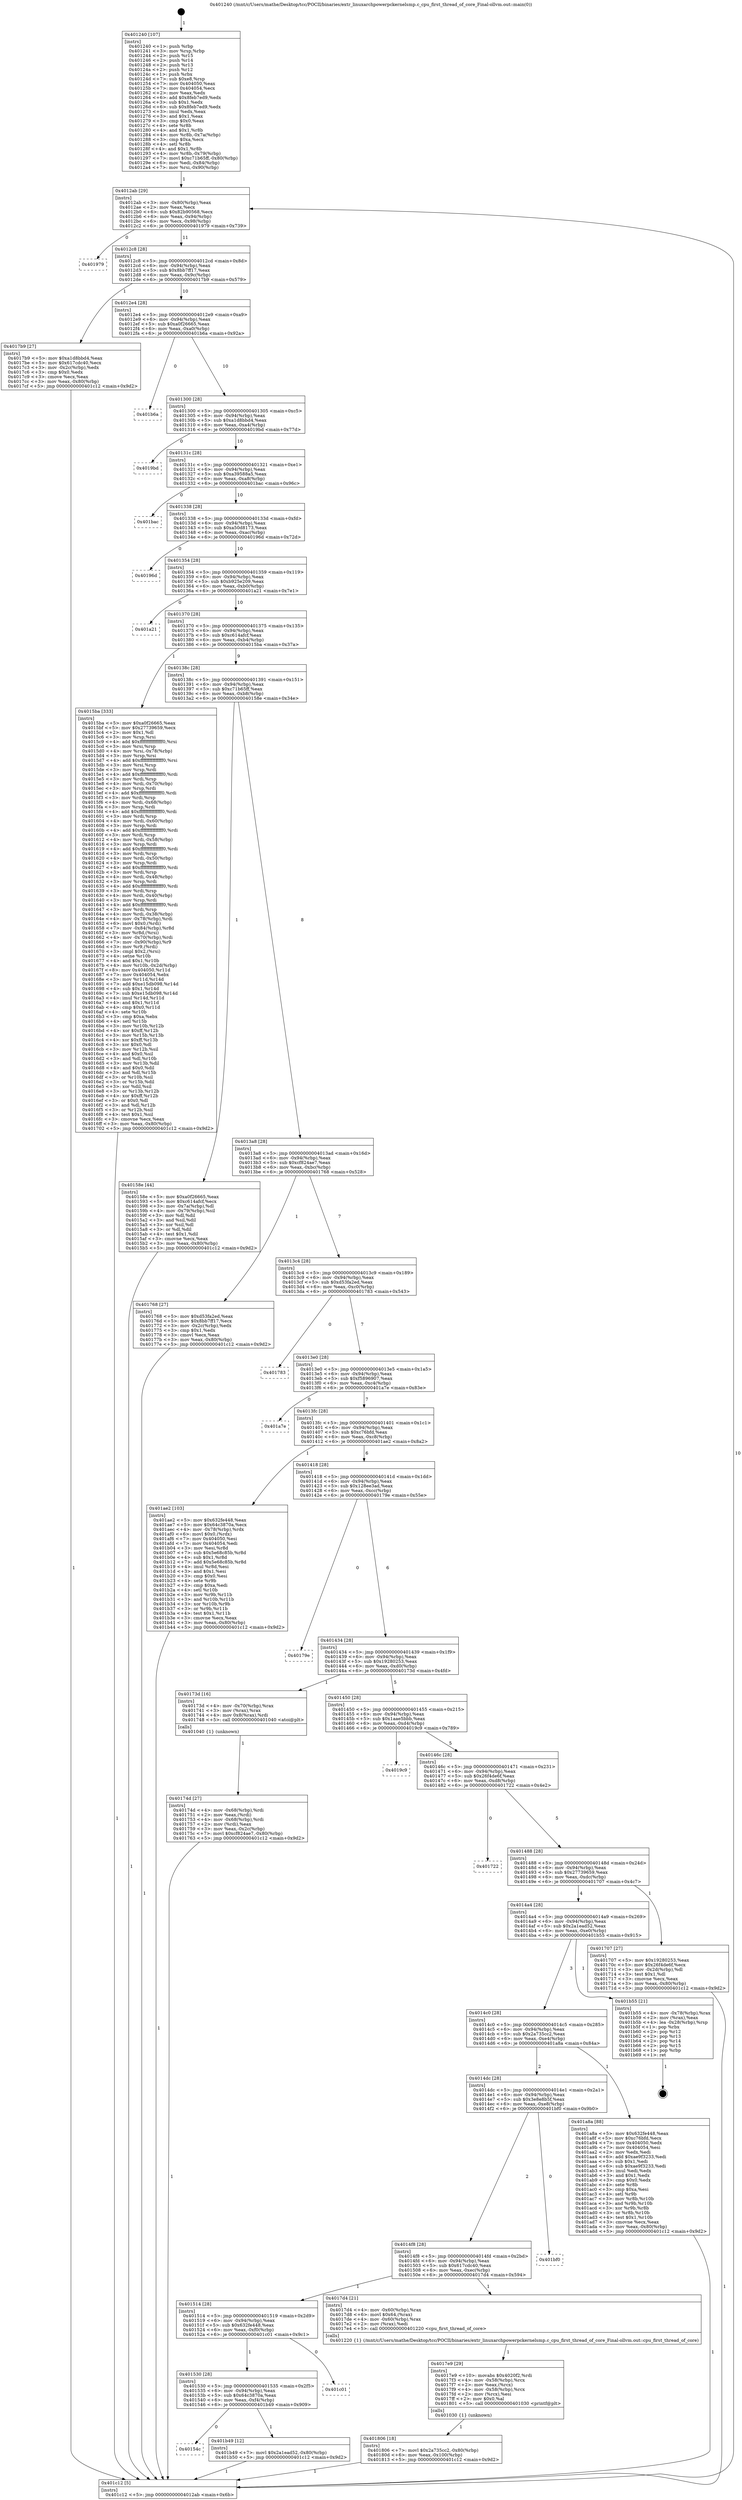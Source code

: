 digraph "0x401240" {
  label = "0x401240 (/mnt/c/Users/mathe/Desktop/tcc/POCII/binaries/extr_linuxarchpowerpckernelsmp.c_cpu_first_thread_of_core_Final-ollvm.out::main(0))"
  labelloc = "t"
  node[shape=record]

  Entry [label="",width=0.3,height=0.3,shape=circle,fillcolor=black,style=filled]
  "0x4012ab" [label="{
     0x4012ab [29]\l
     | [instrs]\l
     &nbsp;&nbsp;0x4012ab \<+3\>: mov -0x80(%rbp),%eax\l
     &nbsp;&nbsp;0x4012ae \<+2\>: mov %eax,%ecx\l
     &nbsp;&nbsp;0x4012b0 \<+6\>: sub $0x82b90568,%ecx\l
     &nbsp;&nbsp;0x4012b6 \<+6\>: mov %eax,-0x94(%rbp)\l
     &nbsp;&nbsp;0x4012bc \<+6\>: mov %ecx,-0x98(%rbp)\l
     &nbsp;&nbsp;0x4012c2 \<+6\>: je 0000000000401979 \<main+0x739\>\l
  }"]
  "0x401979" [label="{
     0x401979\l
  }", style=dashed]
  "0x4012c8" [label="{
     0x4012c8 [28]\l
     | [instrs]\l
     &nbsp;&nbsp;0x4012c8 \<+5\>: jmp 00000000004012cd \<main+0x8d\>\l
     &nbsp;&nbsp;0x4012cd \<+6\>: mov -0x94(%rbp),%eax\l
     &nbsp;&nbsp;0x4012d3 \<+5\>: sub $0x8bb7ff17,%eax\l
     &nbsp;&nbsp;0x4012d8 \<+6\>: mov %eax,-0x9c(%rbp)\l
     &nbsp;&nbsp;0x4012de \<+6\>: je 00000000004017b9 \<main+0x579\>\l
  }"]
  Exit [label="",width=0.3,height=0.3,shape=circle,fillcolor=black,style=filled,peripheries=2]
  "0x4017b9" [label="{
     0x4017b9 [27]\l
     | [instrs]\l
     &nbsp;&nbsp;0x4017b9 \<+5\>: mov $0xa1d8bbd4,%eax\l
     &nbsp;&nbsp;0x4017be \<+5\>: mov $0x617cdc40,%ecx\l
     &nbsp;&nbsp;0x4017c3 \<+3\>: mov -0x2c(%rbp),%edx\l
     &nbsp;&nbsp;0x4017c6 \<+3\>: cmp $0x0,%edx\l
     &nbsp;&nbsp;0x4017c9 \<+3\>: cmove %ecx,%eax\l
     &nbsp;&nbsp;0x4017cc \<+3\>: mov %eax,-0x80(%rbp)\l
     &nbsp;&nbsp;0x4017cf \<+5\>: jmp 0000000000401c12 \<main+0x9d2\>\l
  }"]
  "0x4012e4" [label="{
     0x4012e4 [28]\l
     | [instrs]\l
     &nbsp;&nbsp;0x4012e4 \<+5\>: jmp 00000000004012e9 \<main+0xa9\>\l
     &nbsp;&nbsp;0x4012e9 \<+6\>: mov -0x94(%rbp),%eax\l
     &nbsp;&nbsp;0x4012ef \<+5\>: sub $0xa0f26665,%eax\l
     &nbsp;&nbsp;0x4012f4 \<+6\>: mov %eax,-0xa0(%rbp)\l
     &nbsp;&nbsp;0x4012fa \<+6\>: je 0000000000401b6a \<main+0x92a\>\l
  }"]
  "0x40154c" [label="{
     0x40154c\l
  }", style=dashed]
  "0x401b6a" [label="{
     0x401b6a\l
  }", style=dashed]
  "0x401300" [label="{
     0x401300 [28]\l
     | [instrs]\l
     &nbsp;&nbsp;0x401300 \<+5\>: jmp 0000000000401305 \<main+0xc5\>\l
     &nbsp;&nbsp;0x401305 \<+6\>: mov -0x94(%rbp),%eax\l
     &nbsp;&nbsp;0x40130b \<+5\>: sub $0xa1d8bbd4,%eax\l
     &nbsp;&nbsp;0x401310 \<+6\>: mov %eax,-0xa4(%rbp)\l
     &nbsp;&nbsp;0x401316 \<+6\>: je 00000000004019bd \<main+0x77d\>\l
  }"]
  "0x401b49" [label="{
     0x401b49 [12]\l
     | [instrs]\l
     &nbsp;&nbsp;0x401b49 \<+7\>: movl $0x2a1ead52,-0x80(%rbp)\l
     &nbsp;&nbsp;0x401b50 \<+5\>: jmp 0000000000401c12 \<main+0x9d2\>\l
  }"]
  "0x4019bd" [label="{
     0x4019bd\l
  }", style=dashed]
  "0x40131c" [label="{
     0x40131c [28]\l
     | [instrs]\l
     &nbsp;&nbsp;0x40131c \<+5\>: jmp 0000000000401321 \<main+0xe1\>\l
     &nbsp;&nbsp;0x401321 \<+6\>: mov -0x94(%rbp),%eax\l
     &nbsp;&nbsp;0x401327 \<+5\>: sub $0xa39588a5,%eax\l
     &nbsp;&nbsp;0x40132c \<+6\>: mov %eax,-0xa8(%rbp)\l
     &nbsp;&nbsp;0x401332 \<+6\>: je 0000000000401bac \<main+0x96c\>\l
  }"]
  "0x401530" [label="{
     0x401530 [28]\l
     | [instrs]\l
     &nbsp;&nbsp;0x401530 \<+5\>: jmp 0000000000401535 \<main+0x2f5\>\l
     &nbsp;&nbsp;0x401535 \<+6\>: mov -0x94(%rbp),%eax\l
     &nbsp;&nbsp;0x40153b \<+5\>: sub $0x64c3870a,%eax\l
     &nbsp;&nbsp;0x401540 \<+6\>: mov %eax,-0xf4(%rbp)\l
     &nbsp;&nbsp;0x401546 \<+6\>: je 0000000000401b49 \<main+0x909\>\l
  }"]
  "0x401bac" [label="{
     0x401bac\l
  }", style=dashed]
  "0x401338" [label="{
     0x401338 [28]\l
     | [instrs]\l
     &nbsp;&nbsp;0x401338 \<+5\>: jmp 000000000040133d \<main+0xfd\>\l
     &nbsp;&nbsp;0x40133d \<+6\>: mov -0x94(%rbp),%eax\l
     &nbsp;&nbsp;0x401343 \<+5\>: sub $0xa50d8173,%eax\l
     &nbsp;&nbsp;0x401348 \<+6\>: mov %eax,-0xac(%rbp)\l
     &nbsp;&nbsp;0x40134e \<+6\>: je 000000000040196d \<main+0x72d\>\l
  }"]
  "0x401c01" [label="{
     0x401c01\l
  }", style=dashed]
  "0x40196d" [label="{
     0x40196d\l
  }", style=dashed]
  "0x401354" [label="{
     0x401354 [28]\l
     | [instrs]\l
     &nbsp;&nbsp;0x401354 \<+5\>: jmp 0000000000401359 \<main+0x119\>\l
     &nbsp;&nbsp;0x401359 \<+6\>: mov -0x94(%rbp),%eax\l
     &nbsp;&nbsp;0x40135f \<+5\>: sub $0xb925e209,%eax\l
     &nbsp;&nbsp;0x401364 \<+6\>: mov %eax,-0xb0(%rbp)\l
     &nbsp;&nbsp;0x40136a \<+6\>: je 0000000000401a21 \<main+0x7e1\>\l
  }"]
  "0x401806" [label="{
     0x401806 [18]\l
     | [instrs]\l
     &nbsp;&nbsp;0x401806 \<+7\>: movl $0x2a735cc2,-0x80(%rbp)\l
     &nbsp;&nbsp;0x40180d \<+6\>: mov %eax,-0x100(%rbp)\l
     &nbsp;&nbsp;0x401813 \<+5\>: jmp 0000000000401c12 \<main+0x9d2\>\l
  }"]
  "0x401a21" [label="{
     0x401a21\l
  }", style=dashed]
  "0x401370" [label="{
     0x401370 [28]\l
     | [instrs]\l
     &nbsp;&nbsp;0x401370 \<+5\>: jmp 0000000000401375 \<main+0x135\>\l
     &nbsp;&nbsp;0x401375 \<+6\>: mov -0x94(%rbp),%eax\l
     &nbsp;&nbsp;0x40137b \<+5\>: sub $0xc614afcf,%eax\l
     &nbsp;&nbsp;0x401380 \<+6\>: mov %eax,-0xb4(%rbp)\l
     &nbsp;&nbsp;0x401386 \<+6\>: je 00000000004015ba \<main+0x37a\>\l
  }"]
  "0x4017e9" [label="{
     0x4017e9 [29]\l
     | [instrs]\l
     &nbsp;&nbsp;0x4017e9 \<+10\>: movabs $0x4020f2,%rdi\l
     &nbsp;&nbsp;0x4017f3 \<+4\>: mov -0x58(%rbp),%rcx\l
     &nbsp;&nbsp;0x4017f7 \<+2\>: mov %eax,(%rcx)\l
     &nbsp;&nbsp;0x4017f9 \<+4\>: mov -0x58(%rbp),%rcx\l
     &nbsp;&nbsp;0x4017fd \<+2\>: mov (%rcx),%esi\l
     &nbsp;&nbsp;0x4017ff \<+2\>: mov $0x0,%al\l
     &nbsp;&nbsp;0x401801 \<+5\>: call 0000000000401030 \<printf@plt\>\l
     | [calls]\l
     &nbsp;&nbsp;0x401030 \{1\} (unknown)\l
  }"]
  "0x4015ba" [label="{
     0x4015ba [333]\l
     | [instrs]\l
     &nbsp;&nbsp;0x4015ba \<+5\>: mov $0xa0f26665,%eax\l
     &nbsp;&nbsp;0x4015bf \<+5\>: mov $0x27739659,%ecx\l
     &nbsp;&nbsp;0x4015c4 \<+2\>: mov $0x1,%dl\l
     &nbsp;&nbsp;0x4015c6 \<+3\>: mov %rsp,%rsi\l
     &nbsp;&nbsp;0x4015c9 \<+4\>: add $0xfffffffffffffff0,%rsi\l
     &nbsp;&nbsp;0x4015cd \<+3\>: mov %rsi,%rsp\l
     &nbsp;&nbsp;0x4015d0 \<+4\>: mov %rsi,-0x78(%rbp)\l
     &nbsp;&nbsp;0x4015d4 \<+3\>: mov %rsp,%rsi\l
     &nbsp;&nbsp;0x4015d7 \<+4\>: add $0xfffffffffffffff0,%rsi\l
     &nbsp;&nbsp;0x4015db \<+3\>: mov %rsi,%rsp\l
     &nbsp;&nbsp;0x4015de \<+3\>: mov %rsp,%rdi\l
     &nbsp;&nbsp;0x4015e1 \<+4\>: add $0xfffffffffffffff0,%rdi\l
     &nbsp;&nbsp;0x4015e5 \<+3\>: mov %rdi,%rsp\l
     &nbsp;&nbsp;0x4015e8 \<+4\>: mov %rdi,-0x70(%rbp)\l
     &nbsp;&nbsp;0x4015ec \<+3\>: mov %rsp,%rdi\l
     &nbsp;&nbsp;0x4015ef \<+4\>: add $0xfffffffffffffff0,%rdi\l
     &nbsp;&nbsp;0x4015f3 \<+3\>: mov %rdi,%rsp\l
     &nbsp;&nbsp;0x4015f6 \<+4\>: mov %rdi,-0x68(%rbp)\l
     &nbsp;&nbsp;0x4015fa \<+3\>: mov %rsp,%rdi\l
     &nbsp;&nbsp;0x4015fd \<+4\>: add $0xfffffffffffffff0,%rdi\l
     &nbsp;&nbsp;0x401601 \<+3\>: mov %rdi,%rsp\l
     &nbsp;&nbsp;0x401604 \<+4\>: mov %rdi,-0x60(%rbp)\l
     &nbsp;&nbsp;0x401608 \<+3\>: mov %rsp,%rdi\l
     &nbsp;&nbsp;0x40160b \<+4\>: add $0xfffffffffffffff0,%rdi\l
     &nbsp;&nbsp;0x40160f \<+3\>: mov %rdi,%rsp\l
     &nbsp;&nbsp;0x401612 \<+4\>: mov %rdi,-0x58(%rbp)\l
     &nbsp;&nbsp;0x401616 \<+3\>: mov %rsp,%rdi\l
     &nbsp;&nbsp;0x401619 \<+4\>: add $0xfffffffffffffff0,%rdi\l
     &nbsp;&nbsp;0x40161d \<+3\>: mov %rdi,%rsp\l
     &nbsp;&nbsp;0x401620 \<+4\>: mov %rdi,-0x50(%rbp)\l
     &nbsp;&nbsp;0x401624 \<+3\>: mov %rsp,%rdi\l
     &nbsp;&nbsp;0x401627 \<+4\>: add $0xfffffffffffffff0,%rdi\l
     &nbsp;&nbsp;0x40162b \<+3\>: mov %rdi,%rsp\l
     &nbsp;&nbsp;0x40162e \<+4\>: mov %rdi,-0x48(%rbp)\l
     &nbsp;&nbsp;0x401632 \<+3\>: mov %rsp,%rdi\l
     &nbsp;&nbsp;0x401635 \<+4\>: add $0xfffffffffffffff0,%rdi\l
     &nbsp;&nbsp;0x401639 \<+3\>: mov %rdi,%rsp\l
     &nbsp;&nbsp;0x40163c \<+4\>: mov %rdi,-0x40(%rbp)\l
     &nbsp;&nbsp;0x401640 \<+3\>: mov %rsp,%rdi\l
     &nbsp;&nbsp;0x401643 \<+4\>: add $0xfffffffffffffff0,%rdi\l
     &nbsp;&nbsp;0x401647 \<+3\>: mov %rdi,%rsp\l
     &nbsp;&nbsp;0x40164a \<+4\>: mov %rdi,-0x38(%rbp)\l
     &nbsp;&nbsp;0x40164e \<+4\>: mov -0x78(%rbp),%rdi\l
     &nbsp;&nbsp;0x401652 \<+6\>: movl $0x0,(%rdi)\l
     &nbsp;&nbsp;0x401658 \<+7\>: mov -0x84(%rbp),%r8d\l
     &nbsp;&nbsp;0x40165f \<+3\>: mov %r8d,(%rsi)\l
     &nbsp;&nbsp;0x401662 \<+4\>: mov -0x70(%rbp),%rdi\l
     &nbsp;&nbsp;0x401666 \<+7\>: mov -0x90(%rbp),%r9\l
     &nbsp;&nbsp;0x40166d \<+3\>: mov %r9,(%rdi)\l
     &nbsp;&nbsp;0x401670 \<+3\>: cmpl $0x2,(%rsi)\l
     &nbsp;&nbsp;0x401673 \<+4\>: setne %r10b\l
     &nbsp;&nbsp;0x401677 \<+4\>: and $0x1,%r10b\l
     &nbsp;&nbsp;0x40167b \<+4\>: mov %r10b,-0x2d(%rbp)\l
     &nbsp;&nbsp;0x40167f \<+8\>: mov 0x404050,%r11d\l
     &nbsp;&nbsp;0x401687 \<+7\>: mov 0x404054,%ebx\l
     &nbsp;&nbsp;0x40168e \<+3\>: mov %r11d,%r14d\l
     &nbsp;&nbsp;0x401691 \<+7\>: add $0xe15db098,%r14d\l
     &nbsp;&nbsp;0x401698 \<+4\>: sub $0x1,%r14d\l
     &nbsp;&nbsp;0x40169c \<+7\>: sub $0xe15db098,%r14d\l
     &nbsp;&nbsp;0x4016a3 \<+4\>: imul %r14d,%r11d\l
     &nbsp;&nbsp;0x4016a7 \<+4\>: and $0x1,%r11d\l
     &nbsp;&nbsp;0x4016ab \<+4\>: cmp $0x0,%r11d\l
     &nbsp;&nbsp;0x4016af \<+4\>: sete %r10b\l
     &nbsp;&nbsp;0x4016b3 \<+3\>: cmp $0xa,%ebx\l
     &nbsp;&nbsp;0x4016b6 \<+4\>: setl %r15b\l
     &nbsp;&nbsp;0x4016ba \<+3\>: mov %r10b,%r12b\l
     &nbsp;&nbsp;0x4016bd \<+4\>: xor $0xff,%r12b\l
     &nbsp;&nbsp;0x4016c1 \<+3\>: mov %r15b,%r13b\l
     &nbsp;&nbsp;0x4016c4 \<+4\>: xor $0xff,%r13b\l
     &nbsp;&nbsp;0x4016c8 \<+3\>: xor $0x0,%dl\l
     &nbsp;&nbsp;0x4016cb \<+3\>: mov %r12b,%sil\l
     &nbsp;&nbsp;0x4016ce \<+4\>: and $0x0,%sil\l
     &nbsp;&nbsp;0x4016d2 \<+3\>: and %dl,%r10b\l
     &nbsp;&nbsp;0x4016d5 \<+3\>: mov %r13b,%dil\l
     &nbsp;&nbsp;0x4016d8 \<+4\>: and $0x0,%dil\l
     &nbsp;&nbsp;0x4016dc \<+3\>: and %dl,%r15b\l
     &nbsp;&nbsp;0x4016df \<+3\>: or %r10b,%sil\l
     &nbsp;&nbsp;0x4016e2 \<+3\>: or %r15b,%dil\l
     &nbsp;&nbsp;0x4016e5 \<+3\>: xor %dil,%sil\l
     &nbsp;&nbsp;0x4016e8 \<+3\>: or %r13b,%r12b\l
     &nbsp;&nbsp;0x4016eb \<+4\>: xor $0xff,%r12b\l
     &nbsp;&nbsp;0x4016ef \<+3\>: or $0x0,%dl\l
     &nbsp;&nbsp;0x4016f2 \<+3\>: and %dl,%r12b\l
     &nbsp;&nbsp;0x4016f5 \<+3\>: or %r12b,%sil\l
     &nbsp;&nbsp;0x4016f8 \<+4\>: test $0x1,%sil\l
     &nbsp;&nbsp;0x4016fc \<+3\>: cmovne %ecx,%eax\l
     &nbsp;&nbsp;0x4016ff \<+3\>: mov %eax,-0x80(%rbp)\l
     &nbsp;&nbsp;0x401702 \<+5\>: jmp 0000000000401c12 \<main+0x9d2\>\l
  }"]
  "0x40138c" [label="{
     0x40138c [28]\l
     | [instrs]\l
     &nbsp;&nbsp;0x40138c \<+5\>: jmp 0000000000401391 \<main+0x151\>\l
     &nbsp;&nbsp;0x401391 \<+6\>: mov -0x94(%rbp),%eax\l
     &nbsp;&nbsp;0x401397 \<+5\>: sub $0xc71b65ff,%eax\l
     &nbsp;&nbsp;0x40139c \<+6\>: mov %eax,-0xb8(%rbp)\l
     &nbsp;&nbsp;0x4013a2 \<+6\>: je 000000000040158e \<main+0x34e\>\l
  }"]
  "0x401514" [label="{
     0x401514 [28]\l
     | [instrs]\l
     &nbsp;&nbsp;0x401514 \<+5\>: jmp 0000000000401519 \<main+0x2d9\>\l
     &nbsp;&nbsp;0x401519 \<+6\>: mov -0x94(%rbp),%eax\l
     &nbsp;&nbsp;0x40151f \<+5\>: sub $0x632fe448,%eax\l
     &nbsp;&nbsp;0x401524 \<+6\>: mov %eax,-0xf0(%rbp)\l
     &nbsp;&nbsp;0x40152a \<+6\>: je 0000000000401c01 \<main+0x9c1\>\l
  }"]
  "0x40158e" [label="{
     0x40158e [44]\l
     | [instrs]\l
     &nbsp;&nbsp;0x40158e \<+5\>: mov $0xa0f26665,%eax\l
     &nbsp;&nbsp;0x401593 \<+5\>: mov $0xc614afcf,%ecx\l
     &nbsp;&nbsp;0x401598 \<+3\>: mov -0x7a(%rbp),%dl\l
     &nbsp;&nbsp;0x40159b \<+4\>: mov -0x79(%rbp),%sil\l
     &nbsp;&nbsp;0x40159f \<+3\>: mov %dl,%dil\l
     &nbsp;&nbsp;0x4015a2 \<+3\>: and %sil,%dil\l
     &nbsp;&nbsp;0x4015a5 \<+3\>: xor %sil,%dl\l
     &nbsp;&nbsp;0x4015a8 \<+3\>: or %dl,%dil\l
     &nbsp;&nbsp;0x4015ab \<+4\>: test $0x1,%dil\l
     &nbsp;&nbsp;0x4015af \<+3\>: cmovne %ecx,%eax\l
     &nbsp;&nbsp;0x4015b2 \<+3\>: mov %eax,-0x80(%rbp)\l
     &nbsp;&nbsp;0x4015b5 \<+5\>: jmp 0000000000401c12 \<main+0x9d2\>\l
  }"]
  "0x4013a8" [label="{
     0x4013a8 [28]\l
     | [instrs]\l
     &nbsp;&nbsp;0x4013a8 \<+5\>: jmp 00000000004013ad \<main+0x16d\>\l
     &nbsp;&nbsp;0x4013ad \<+6\>: mov -0x94(%rbp),%eax\l
     &nbsp;&nbsp;0x4013b3 \<+5\>: sub $0xcf824ae7,%eax\l
     &nbsp;&nbsp;0x4013b8 \<+6\>: mov %eax,-0xbc(%rbp)\l
     &nbsp;&nbsp;0x4013be \<+6\>: je 0000000000401768 \<main+0x528\>\l
  }"]
  "0x401c12" [label="{
     0x401c12 [5]\l
     | [instrs]\l
     &nbsp;&nbsp;0x401c12 \<+5\>: jmp 00000000004012ab \<main+0x6b\>\l
  }"]
  "0x401240" [label="{
     0x401240 [107]\l
     | [instrs]\l
     &nbsp;&nbsp;0x401240 \<+1\>: push %rbp\l
     &nbsp;&nbsp;0x401241 \<+3\>: mov %rsp,%rbp\l
     &nbsp;&nbsp;0x401244 \<+2\>: push %r15\l
     &nbsp;&nbsp;0x401246 \<+2\>: push %r14\l
     &nbsp;&nbsp;0x401248 \<+2\>: push %r13\l
     &nbsp;&nbsp;0x40124a \<+2\>: push %r12\l
     &nbsp;&nbsp;0x40124c \<+1\>: push %rbx\l
     &nbsp;&nbsp;0x40124d \<+7\>: sub $0xe8,%rsp\l
     &nbsp;&nbsp;0x401254 \<+7\>: mov 0x404050,%eax\l
     &nbsp;&nbsp;0x40125b \<+7\>: mov 0x404054,%ecx\l
     &nbsp;&nbsp;0x401262 \<+2\>: mov %eax,%edx\l
     &nbsp;&nbsp;0x401264 \<+6\>: add $0x8feb7ed9,%edx\l
     &nbsp;&nbsp;0x40126a \<+3\>: sub $0x1,%edx\l
     &nbsp;&nbsp;0x40126d \<+6\>: sub $0x8feb7ed9,%edx\l
     &nbsp;&nbsp;0x401273 \<+3\>: imul %edx,%eax\l
     &nbsp;&nbsp;0x401276 \<+3\>: and $0x1,%eax\l
     &nbsp;&nbsp;0x401279 \<+3\>: cmp $0x0,%eax\l
     &nbsp;&nbsp;0x40127c \<+4\>: sete %r8b\l
     &nbsp;&nbsp;0x401280 \<+4\>: and $0x1,%r8b\l
     &nbsp;&nbsp;0x401284 \<+4\>: mov %r8b,-0x7a(%rbp)\l
     &nbsp;&nbsp;0x401288 \<+3\>: cmp $0xa,%ecx\l
     &nbsp;&nbsp;0x40128b \<+4\>: setl %r8b\l
     &nbsp;&nbsp;0x40128f \<+4\>: and $0x1,%r8b\l
     &nbsp;&nbsp;0x401293 \<+4\>: mov %r8b,-0x79(%rbp)\l
     &nbsp;&nbsp;0x401297 \<+7\>: movl $0xc71b65ff,-0x80(%rbp)\l
     &nbsp;&nbsp;0x40129e \<+6\>: mov %edi,-0x84(%rbp)\l
     &nbsp;&nbsp;0x4012a4 \<+7\>: mov %rsi,-0x90(%rbp)\l
  }"]
  "0x4017d4" [label="{
     0x4017d4 [21]\l
     | [instrs]\l
     &nbsp;&nbsp;0x4017d4 \<+4\>: mov -0x60(%rbp),%rax\l
     &nbsp;&nbsp;0x4017d8 \<+6\>: movl $0x64,(%rax)\l
     &nbsp;&nbsp;0x4017de \<+4\>: mov -0x60(%rbp),%rax\l
     &nbsp;&nbsp;0x4017e2 \<+2\>: mov (%rax),%edi\l
     &nbsp;&nbsp;0x4017e4 \<+5\>: call 0000000000401220 \<cpu_first_thread_of_core\>\l
     | [calls]\l
     &nbsp;&nbsp;0x401220 \{1\} (/mnt/c/Users/mathe/Desktop/tcc/POCII/binaries/extr_linuxarchpowerpckernelsmp.c_cpu_first_thread_of_core_Final-ollvm.out::cpu_first_thread_of_core)\l
  }"]
  "0x4014f8" [label="{
     0x4014f8 [28]\l
     | [instrs]\l
     &nbsp;&nbsp;0x4014f8 \<+5\>: jmp 00000000004014fd \<main+0x2bd\>\l
     &nbsp;&nbsp;0x4014fd \<+6\>: mov -0x94(%rbp),%eax\l
     &nbsp;&nbsp;0x401503 \<+5\>: sub $0x617cdc40,%eax\l
     &nbsp;&nbsp;0x401508 \<+6\>: mov %eax,-0xec(%rbp)\l
     &nbsp;&nbsp;0x40150e \<+6\>: je 00000000004017d4 \<main+0x594\>\l
  }"]
  "0x401768" [label="{
     0x401768 [27]\l
     | [instrs]\l
     &nbsp;&nbsp;0x401768 \<+5\>: mov $0xd53fa2ed,%eax\l
     &nbsp;&nbsp;0x40176d \<+5\>: mov $0x8bb7ff17,%ecx\l
     &nbsp;&nbsp;0x401772 \<+3\>: mov -0x2c(%rbp),%edx\l
     &nbsp;&nbsp;0x401775 \<+3\>: cmp $0x1,%edx\l
     &nbsp;&nbsp;0x401778 \<+3\>: cmovl %ecx,%eax\l
     &nbsp;&nbsp;0x40177b \<+3\>: mov %eax,-0x80(%rbp)\l
     &nbsp;&nbsp;0x40177e \<+5\>: jmp 0000000000401c12 \<main+0x9d2\>\l
  }"]
  "0x4013c4" [label="{
     0x4013c4 [28]\l
     | [instrs]\l
     &nbsp;&nbsp;0x4013c4 \<+5\>: jmp 00000000004013c9 \<main+0x189\>\l
     &nbsp;&nbsp;0x4013c9 \<+6\>: mov -0x94(%rbp),%eax\l
     &nbsp;&nbsp;0x4013cf \<+5\>: sub $0xd53fa2ed,%eax\l
     &nbsp;&nbsp;0x4013d4 \<+6\>: mov %eax,-0xc0(%rbp)\l
     &nbsp;&nbsp;0x4013da \<+6\>: je 0000000000401783 \<main+0x543\>\l
  }"]
  "0x401bf0" [label="{
     0x401bf0\l
  }", style=dashed]
  "0x401783" [label="{
     0x401783\l
  }", style=dashed]
  "0x4013e0" [label="{
     0x4013e0 [28]\l
     | [instrs]\l
     &nbsp;&nbsp;0x4013e0 \<+5\>: jmp 00000000004013e5 \<main+0x1a5\>\l
     &nbsp;&nbsp;0x4013e5 \<+6\>: mov -0x94(%rbp),%eax\l
     &nbsp;&nbsp;0x4013eb \<+5\>: sub $0xf5896907,%eax\l
     &nbsp;&nbsp;0x4013f0 \<+6\>: mov %eax,-0xc4(%rbp)\l
     &nbsp;&nbsp;0x4013f6 \<+6\>: je 0000000000401a7e \<main+0x83e\>\l
  }"]
  "0x4014dc" [label="{
     0x4014dc [28]\l
     | [instrs]\l
     &nbsp;&nbsp;0x4014dc \<+5\>: jmp 00000000004014e1 \<main+0x2a1\>\l
     &nbsp;&nbsp;0x4014e1 \<+6\>: mov -0x94(%rbp),%eax\l
     &nbsp;&nbsp;0x4014e7 \<+5\>: sub $0x3e8e8b5f,%eax\l
     &nbsp;&nbsp;0x4014ec \<+6\>: mov %eax,-0xe8(%rbp)\l
     &nbsp;&nbsp;0x4014f2 \<+6\>: je 0000000000401bf0 \<main+0x9b0\>\l
  }"]
  "0x401a7e" [label="{
     0x401a7e\l
  }", style=dashed]
  "0x4013fc" [label="{
     0x4013fc [28]\l
     | [instrs]\l
     &nbsp;&nbsp;0x4013fc \<+5\>: jmp 0000000000401401 \<main+0x1c1\>\l
     &nbsp;&nbsp;0x401401 \<+6\>: mov -0x94(%rbp),%eax\l
     &nbsp;&nbsp;0x401407 \<+5\>: sub $0xc76bfd,%eax\l
     &nbsp;&nbsp;0x40140c \<+6\>: mov %eax,-0xc8(%rbp)\l
     &nbsp;&nbsp;0x401412 \<+6\>: je 0000000000401ae2 \<main+0x8a2\>\l
  }"]
  "0x401a8a" [label="{
     0x401a8a [88]\l
     | [instrs]\l
     &nbsp;&nbsp;0x401a8a \<+5\>: mov $0x632fe448,%eax\l
     &nbsp;&nbsp;0x401a8f \<+5\>: mov $0xc76bfd,%ecx\l
     &nbsp;&nbsp;0x401a94 \<+7\>: mov 0x404050,%edx\l
     &nbsp;&nbsp;0x401a9b \<+7\>: mov 0x404054,%esi\l
     &nbsp;&nbsp;0x401aa2 \<+2\>: mov %edx,%edi\l
     &nbsp;&nbsp;0x401aa4 \<+6\>: add $0xae9f3233,%edi\l
     &nbsp;&nbsp;0x401aaa \<+3\>: sub $0x1,%edi\l
     &nbsp;&nbsp;0x401aad \<+6\>: sub $0xae9f3233,%edi\l
     &nbsp;&nbsp;0x401ab3 \<+3\>: imul %edi,%edx\l
     &nbsp;&nbsp;0x401ab6 \<+3\>: and $0x1,%edx\l
     &nbsp;&nbsp;0x401ab9 \<+3\>: cmp $0x0,%edx\l
     &nbsp;&nbsp;0x401abc \<+4\>: sete %r8b\l
     &nbsp;&nbsp;0x401ac0 \<+3\>: cmp $0xa,%esi\l
     &nbsp;&nbsp;0x401ac3 \<+4\>: setl %r9b\l
     &nbsp;&nbsp;0x401ac7 \<+3\>: mov %r8b,%r10b\l
     &nbsp;&nbsp;0x401aca \<+3\>: and %r9b,%r10b\l
     &nbsp;&nbsp;0x401acd \<+3\>: xor %r9b,%r8b\l
     &nbsp;&nbsp;0x401ad0 \<+3\>: or %r8b,%r10b\l
     &nbsp;&nbsp;0x401ad3 \<+4\>: test $0x1,%r10b\l
     &nbsp;&nbsp;0x401ad7 \<+3\>: cmovne %ecx,%eax\l
     &nbsp;&nbsp;0x401ada \<+3\>: mov %eax,-0x80(%rbp)\l
     &nbsp;&nbsp;0x401add \<+5\>: jmp 0000000000401c12 \<main+0x9d2\>\l
  }"]
  "0x401ae2" [label="{
     0x401ae2 [103]\l
     | [instrs]\l
     &nbsp;&nbsp;0x401ae2 \<+5\>: mov $0x632fe448,%eax\l
     &nbsp;&nbsp;0x401ae7 \<+5\>: mov $0x64c3870a,%ecx\l
     &nbsp;&nbsp;0x401aec \<+4\>: mov -0x78(%rbp),%rdx\l
     &nbsp;&nbsp;0x401af0 \<+6\>: movl $0x0,(%rdx)\l
     &nbsp;&nbsp;0x401af6 \<+7\>: mov 0x404050,%esi\l
     &nbsp;&nbsp;0x401afd \<+7\>: mov 0x404054,%edi\l
     &nbsp;&nbsp;0x401b04 \<+3\>: mov %esi,%r8d\l
     &nbsp;&nbsp;0x401b07 \<+7\>: sub $0x5e68c85b,%r8d\l
     &nbsp;&nbsp;0x401b0e \<+4\>: sub $0x1,%r8d\l
     &nbsp;&nbsp;0x401b12 \<+7\>: add $0x5e68c85b,%r8d\l
     &nbsp;&nbsp;0x401b19 \<+4\>: imul %r8d,%esi\l
     &nbsp;&nbsp;0x401b1d \<+3\>: and $0x1,%esi\l
     &nbsp;&nbsp;0x401b20 \<+3\>: cmp $0x0,%esi\l
     &nbsp;&nbsp;0x401b23 \<+4\>: sete %r9b\l
     &nbsp;&nbsp;0x401b27 \<+3\>: cmp $0xa,%edi\l
     &nbsp;&nbsp;0x401b2a \<+4\>: setl %r10b\l
     &nbsp;&nbsp;0x401b2e \<+3\>: mov %r9b,%r11b\l
     &nbsp;&nbsp;0x401b31 \<+3\>: and %r10b,%r11b\l
     &nbsp;&nbsp;0x401b34 \<+3\>: xor %r10b,%r9b\l
     &nbsp;&nbsp;0x401b37 \<+3\>: or %r9b,%r11b\l
     &nbsp;&nbsp;0x401b3a \<+4\>: test $0x1,%r11b\l
     &nbsp;&nbsp;0x401b3e \<+3\>: cmovne %ecx,%eax\l
     &nbsp;&nbsp;0x401b41 \<+3\>: mov %eax,-0x80(%rbp)\l
     &nbsp;&nbsp;0x401b44 \<+5\>: jmp 0000000000401c12 \<main+0x9d2\>\l
  }"]
  "0x401418" [label="{
     0x401418 [28]\l
     | [instrs]\l
     &nbsp;&nbsp;0x401418 \<+5\>: jmp 000000000040141d \<main+0x1dd\>\l
     &nbsp;&nbsp;0x40141d \<+6\>: mov -0x94(%rbp),%eax\l
     &nbsp;&nbsp;0x401423 \<+5\>: sub $0x128ee3ad,%eax\l
     &nbsp;&nbsp;0x401428 \<+6\>: mov %eax,-0xcc(%rbp)\l
     &nbsp;&nbsp;0x40142e \<+6\>: je 000000000040179e \<main+0x55e\>\l
  }"]
  "0x4014c0" [label="{
     0x4014c0 [28]\l
     | [instrs]\l
     &nbsp;&nbsp;0x4014c0 \<+5\>: jmp 00000000004014c5 \<main+0x285\>\l
     &nbsp;&nbsp;0x4014c5 \<+6\>: mov -0x94(%rbp),%eax\l
     &nbsp;&nbsp;0x4014cb \<+5\>: sub $0x2a735cc2,%eax\l
     &nbsp;&nbsp;0x4014d0 \<+6\>: mov %eax,-0xe4(%rbp)\l
     &nbsp;&nbsp;0x4014d6 \<+6\>: je 0000000000401a8a \<main+0x84a\>\l
  }"]
  "0x40179e" [label="{
     0x40179e\l
  }", style=dashed]
  "0x401434" [label="{
     0x401434 [28]\l
     | [instrs]\l
     &nbsp;&nbsp;0x401434 \<+5\>: jmp 0000000000401439 \<main+0x1f9\>\l
     &nbsp;&nbsp;0x401439 \<+6\>: mov -0x94(%rbp),%eax\l
     &nbsp;&nbsp;0x40143f \<+5\>: sub $0x19280253,%eax\l
     &nbsp;&nbsp;0x401444 \<+6\>: mov %eax,-0xd0(%rbp)\l
     &nbsp;&nbsp;0x40144a \<+6\>: je 000000000040173d \<main+0x4fd\>\l
  }"]
  "0x401b55" [label="{
     0x401b55 [21]\l
     | [instrs]\l
     &nbsp;&nbsp;0x401b55 \<+4\>: mov -0x78(%rbp),%rax\l
     &nbsp;&nbsp;0x401b59 \<+2\>: mov (%rax),%eax\l
     &nbsp;&nbsp;0x401b5b \<+4\>: lea -0x28(%rbp),%rsp\l
     &nbsp;&nbsp;0x401b5f \<+1\>: pop %rbx\l
     &nbsp;&nbsp;0x401b60 \<+2\>: pop %r12\l
     &nbsp;&nbsp;0x401b62 \<+2\>: pop %r13\l
     &nbsp;&nbsp;0x401b64 \<+2\>: pop %r14\l
     &nbsp;&nbsp;0x401b66 \<+2\>: pop %r15\l
     &nbsp;&nbsp;0x401b68 \<+1\>: pop %rbp\l
     &nbsp;&nbsp;0x401b69 \<+1\>: ret\l
  }"]
  "0x40173d" [label="{
     0x40173d [16]\l
     | [instrs]\l
     &nbsp;&nbsp;0x40173d \<+4\>: mov -0x70(%rbp),%rax\l
     &nbsp;&nbsp;0x401741 \<+3\>: mov (%rax),%rax\l
     &nbsp;&nbsp;0x401744 \<+4\>: mov 0x8(%rax),%rdi\l
     &nbsp;&nbsp;0x401748 \<+5\>: call 0000000000401040 \<atoi@plt\>\l
     | [calls]\l
     &nbsp;&nbsp;0x401040 \{1\} (unknown)\l
  }"]
  "0x401450" [label="{
     0x401450 [28]\l
     | [instrs]\l
     &nbsp;&nbsp;0x401450 \<+5\>: jmp 0000000000401455 \<main+0x215\>\l
     &nbsp;&nbsp;0x401455 \<+6\>: mov -0x94(%rbp),%eax\l
     &nbsp;&nbsp;0x40145b \<+5\>: sub $0x1aae5bbb,%eax\l
     &nbsp;&nbsp;0x401460 \<+6\>: mov %eax,-0xd4(%rbp)\l
     &nbsp;&nbsp;0x401466 \<+6\>: je 00000000004019c9 \<main+0x789\>\l
  }"]
  "0x40174d" [label="{
     0x40174d [27]\l
     | [instrs]\l
     &nbsp;&nbsp;0x40174d \<+4\>: mov -0x68(%rbp),%rdi\l
     &nbsp;&nbsp;0x401751 \<+2\>: mov %eax,(%rdi)\l
     &nbsp;&nbsp;0x401753 \<+4\>: mov -0x68(%rbp),%rdi\l
     &nbsp;&nbsp;0x401757 \<+2\>: mov (%rdi),%eax\l
     &nbsp;&nbsp;0x401759 \<+3\>: mov %eax,-0x2c(%rbp)\l
     &nbsp;&nbsp;0x40175c \<+7\>: movl $0xcf824ae7,-0x80(%rbp)\l
     &nbsp;&nbsp;0x401763 \<+5\>: jmp 0000000000401c12 \<main+0x9d2\>\l
  }"]
  "0x4019c9" [label="{
     0x4019c9\l
  }", style=dashed]
  "0x40146c" [label="{
     0x40146c [28]\l
     | [instrs]\l
     &nbsp;&nbsp;0x40146c \<+5\>: jmp 0000000000401471 \<main+0x231\>\l
     &nbsp;&nbsp;0x401471 \<+6\>: mov -0x94(%rbp),%eax\l
     &nbsp;&nbsp;0x401477 \<+5\>: sub $0x26f4de6f,%eax\l
     &nbsp;&nbsp;0x40147c \<+6\>: mov %eax,-0xd8(%rbp)\l
     &nbsp;&nbsp;0x401482 \<+6\>: je 0000000000401722 \<main+0x4e2\>\l
  }"]
  "0x4014a4" [label="{
     0x4014a4 [28]\l
     | [instrs]\l
     &nbsp;&nbsp;0x4014a4 \<+5\>: jmp 00000000004014a9 \<main+0x269\>\l
     &nbsp;&nbsp;0x4014a9 \<+6\>: mov -0x94(%rbp),%eax\l
     &nbsp;&nbsp;0x4014af \<+5\>: sub $0x2a1ead52,%eax\l
     &nbsp;&nbsp;0x4014b4 \<+6\>: mov %eax,-0xe0(%rbp)\l
     &nbsp;&nbsp;0x4014ba \<+6\>: je 0000000000401b55 \<main+0x915\>\l
  }"]
  "0x401722" [label="{
     0x401722\l
  }", style=dashed]
  "0x401488" [label="{
     0x401488 [28]\l
     | [instrs]\l
     &nbsp;&nbsp;0x401488 \<+5\>: jmp 000000000040148d \<main+0x24d\>\l
     &nbsp;&nbsp;0x40148d \<+6\>: mov -0x94(%rbp),%eax\l
     &nbsp;&nbsp;0x401493 \<+5\>: sub $0x27739659,%eax\l
     &nbsp;&nbsp;0x401498 \<+6\>: mov %eax,-0xdc(%rbp)\l
     &nbsp;&nbsp;0x40149e \<+6\>: je 0000000000401707 \<main+0x4c7\>\l
  }"]
  "0x401707" [label="{
     0x401707 [27]\l
     | [instrs]\l
     &nbsp;&nbsp;0x401707 \<+5\>: mov $0x19280253,%eax\l
     &nbsp;&nbsp;0x40170c \<+5\>: mov $0x26f4de6f,%ecx\l
     &nbsp;&nbsp;0x401711 \<+3\>: mov -0x2d(%rbp),%dl\l
     &nbsp;&nbsp;0x401714 \<+3\>: test $0x1,%dl\l
     &nbsp;&nbsp;0x401717 \<+3\>: cmovne %ecx,%eax\l
     &nbsp;&nbsp;0x40171a \<+3\>: mov %eax,-0x80(%rbp)\l
     &nbsp;&nbsp;0x40171d \<+5\>: jmp 0000000000401c12 \<main+0x9d2\>\l
  }"]
  Entry -> "0x401240" [label=" 1"]
  "0x4012ab" -> "0x401979" [label=" 0"]
  "0x4012ab" -> "0x4012c8" [label=" 11"]
  "0x401b55" -> Exit [label=" 1"]
  "0x4012c8" -> "0x4017b9" [label=" 1"]
  "0x4012c8" -> "0x4012e4" [label=" 10"]
  "0x401b49" -> "0x401c12" [label=" 1"]
  "0x4012e4" -> "0x401b6a" [label=" 0"]
  "0x4012e4" -> "0x401300" [label=" 10"]
  "0x401530" -> "0x40154c" [label=" 0"]
  "0x401300" -> "0x4019bd" [label=" 0"]
  "0x401300" -> "0x40131c" [label=" 10"]
  "0x401530" -> "0x401b49" [label=" 1"]
  "0x40131c" -> "0x401bac" [label=" 0"]
  "0x40131c" -> "0x401338" [label=" 10"]
  "0x401514" -> "0x401530" [label=" 1"]
  "0x401338" -> "0x40196d" [label=" 0"]
  "0x401338" -> "0x401354" [label=" 10"]
  "0x401514" -> "0x401c01" [label=" 0"]
  "0x401354" -> "0x401a21" [label=" 0"]
  "0x401354" -> "0x401370" [label=" 10"]
  "0x401ae2" -> "0x401c12" [label=" 1"]
  "0x401370" -> "0x4015ba" [label=" 1"]
  "0x401370" -> "0x40138c" [label=" 9"]
  "0x401a8a" -> "0x401c12" [label=" 1"]
  "0x40138c" -> "0x40158e" [label=" 1"]
  "0x40138c" -> "0x4013a8" [label=" 8"]
  "0x40158e" -> "0x401c12" [label=" 1"]
  "0x401240" -> "0x4012ab" [label=" 1"]
  "0x401c12" -> "0x4012ab" [label=" 10"]
  "0x401806" -> "0x401c12" [label=" 1"]
  "0x4015ba" -> "0x401c12" [label=" 1"]
  "0x4017e9" -> "0x401806" [label=" 1"]
  "0x4013a8" -> "0x401768" [label=" 1"]
  "0x4013a8" -> "0x4013c4" [label=" 7"]
  "0x4014f8" -> "0x401514" [label=" 1"]
  "0x4013c4" -> "0x401783" [label=" 0"]
  "0x4013c4" -> "0x4013e0" [label=" 7"]
  "0x4014f8" -> "0x4017d4" [label=" 1"]
  "0x4013e0" -> "0x401a7e" [label=" 0"]
  "0x4013e0" -> "0x4013fc" [label=" 7"]
  "0x4014dc" -> "0x4014f8" [label=" 2"]
  "0x4013fc" -> "0x401ae2" [label=" 1"]
  "0x4013fc" -> "0x401418" [label=" 6"]
  "0x4014dc" -> "0x401bf0" [label=" 0"]
  "0x401418" -> "0x40179e" [label=" 0"]
  "0x401418" -> "0x401434" [label=" 6"]
  "0x4014c0" -> "0x4014dc" [label=" 2"]
  "0x401434" -> "0x40173d" [label=" 1"]
  "0x401434" -> "0x401450" [label=" 5"]
  "0x4014c0" -> "0x401a8a" [label=" 1"]
  "0x401450" -> "0x4019c9" [label=" 0"]
  "0x401450" -> "0x40146c" [label=" 5"]
  "0x4014a4" -> "0x4014c0" [label=" 3"]
  "0x40146c" -> "0x401722" [label=" 0"]
  "0x40146c" -> "0x401488" [label=" 5"]
  "0x4014a4" -> "0x401b55" [label=" 1"]
  "0x401488" -> "0x401707" [label=" 1"]
  "0x401488" -> "0x4014a4" [label=" 4"]
  "0x401707" -> "0x401c12" [label=" 1"]
  "0x40173d" -> "0x40174d" [label=" 1"]
  "0x40174d" -> "0x401c12" [label=" 1"]
  "0x401768" -> "0x401c12" [label=" 1"]
  "0x4017b9" -> "0x401c12" [label=" 1"]
  "0x4017d4" -> "0x4017e9" [label=" 1"]
}
